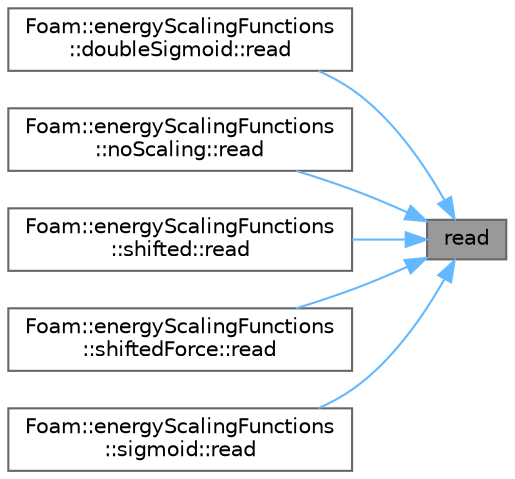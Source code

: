 digraph "read"
{
 // LATEX_PDF_SIZE
  bgcolor="transparent";
  edge [fontname=Helvetica,fontsize=10,labelfontname=Helvetica,labelfontsize=10];
  node [fontname=Helvetica,fontsize=10,shape=box,height=0.2,width=0.4];
  rankdir="RL";
  Node1 [id="Node000001",label="read",height=0.2,width=0.4,color="gray40", fillcolor="grey60", style="filled", fontcolor="black",tooltip=" "];
  Node1 -> Node2 [id="edge1_Node000001_Node000002",dir="back",color="steelblue1",style="solid",tooltip=" "];
  Node2 [id="Node000002",label="Foam::energyScalingFunctions\l::doubleSigmoid::read",height=0.2,width=0.4,color="grey40", fillcolor="white", style="filled",URL="$classFoam_1_1energyScalingFunctions_1_1doubleSigmoid.html#a0702ebe49b3b28f5ed59b5a082c4f2f7",tooltip=" "];
  Node1 -> Node3 [id="edge2_Node000001_Node000003",dir="back",color="steelblue1",style="solid",tooltip=" "];
  Node3 [id="Node000003",label="Foam::energyScalingFunctions\l::noScaling::read",height=0.2,width=0.4,color="grey40", fillcolor="white", style="filled",URL="$classFoam_1_1energyScalingFunctions_1_1noScaling.html#a0702ebe49b3b28f5ed59b5a082c4f2f7",tooltip=" "];
  Node1 -> Node4 [id="edge3_Node000001_Node000004",dir="back",color="steelblue1",style="solid",tooltip=" "];
  Node4 [id="Node000004",label="Foam::energyScalingFunctions\l::shifted::read",height=0.2,width=0.4,color="grey40", fillcolor="white", style="filled",URL="$classFoam_1_1energyScalingFunctions_1_1shifted.html#a0702ebe49b3b28f5ed59b5a082c4f2f7",tooltip=" "];
  Node1 -> Node5 [id="edge4_Node000001_Node000005",dir="back",color="steelblue1",style="solid",tooltip=" "];
  Node5 [id="Node000005",label="Foam::energyScalingFunctions\l::shiftedForce::read",height=0.2,width=0.4,color="grey40", fillcolor="white", style="filled",URL="$classFoam_1_1energyScalingFunctions_1_1shiftedForce.html#a0702ebe49b3b28f5ed59b5a082c4f2f7",tooltip=" "];
  Node1 -> Node6 [id="edge5_Node000001_Node000006",dir="back",color="steelblue1",style="solid",tooltip=" "];
  Node6 [id="Node000006",label="Foam::energyScalingFunctions\l::sigmoid::read",height=0.2,width=0.4,color="grey40", fillcolor="white", style="filled",URL="$classFoam_1_1energyScalingFunctions_1_1sigmoid.html#a0702ebe49b3b28f5ed59b5a082c4f2f7",tooltip=" "];
}
